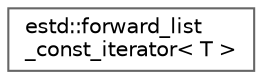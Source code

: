 digraph "Graphical Class Hierarchy"
{
 // LATEX_PDF_SIZE
  bgcolor="transparent";
  edge [fontname=Helvetica,fontsize=10,labelfontname=Helvetica,labelfontsize=10];
  node [fontname=Helvetica,fontsize=10,shape=box,height=0.2,width=0.4];
  rankdir="LR";
  Node0 [id="Node000000",label="estd::forward_list\l_const_iterator\< T \>",height=0.2,width=0.4,color="grey40", fillcolor="white", style="filled",URL="$d0/d77/classestd_1_1forward__list__const__iterator.html",tooltip=" "];
}
